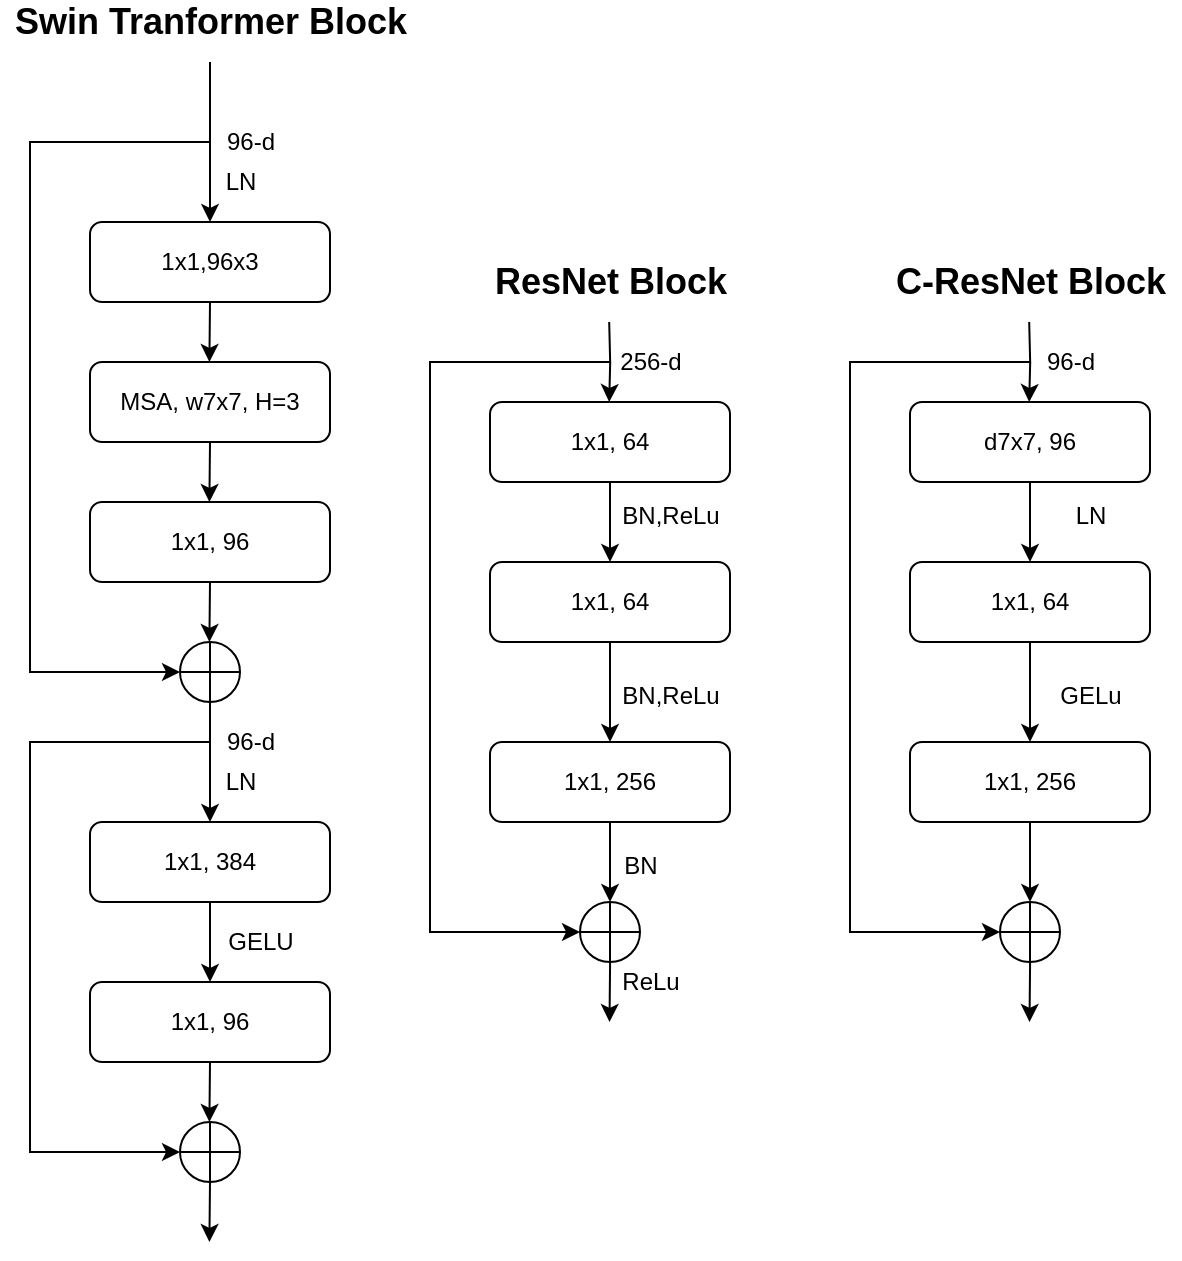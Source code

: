 <mxfile version="17.4.3" type="github"><diagram id="AmGzcMzKOhuHQxaT2-nG" name="Page-1"><mxGraphModel dx="1730" dy="912" grid="1" gridSize="10" guides="1" tooltips="1" connect="1" arrows="1" fold="1" page="1" pageScale="1" pageWidth="827" pageHeight="1169" math="0" shadow="0"><root><mxCell id="0"/><mxCell id="1" parent="0"/><mxCell id="pgFpoUA0cqLYCI7QAEdG-1" value="&lt;font style=&quot;vertical-align: inherit&quot;&gt;&lt;font style=&quot;vertical-align: inherit&quot;&gt;&lt;font style=&quot;vertical-align: inherit&quot;&gt;&lt;font style=&quot;vertical-align: inherit&quot;&gt;1x1,96x3&lt;br&gt;&lt;/font&gt;&lt;/font&gt;&lt;/font&gt;&lt;/font&gt;" style="rounded=1;whiteSpace=wrap;html=1;" vertex="1" parent="1"><mxGeometry x="100" y="150" width="120" height="40" as="geometry"/></mxCell><mxCell id="pgFpoUA0cqLYCI7QAEdG-3" value="MSA, w7x7, H=3" style="rounded=1;whiteSpace=wrap;html=1;" vertex="1" parent="1"><mxGeometry x="100" y="220" width="120" height="40" as="geometry"/></mxCell><mxCell id="pgFpoUA0cqLYCI7QAEdG-4" value="1x1, 96" style="rounded=1;whiteSpace=wrap;html=1;" vertex="1" parent="1"><mxGeometry x="100" y="290" width="120" height="40" as="geometry"/></mxCell><mxCell id="pgFpoUA0cqLYCI7QAEdG-5" value="1x1, 384" style="rounded=1;whiteSpace=wrap;html=1;" vertex="1" parent="1"><mxGeometry x="100" y="450" width="120" height="40" as="geometry"/></mxCell><mxCell id="pgFpoUA0cqLYCI7QAEdG-6" value="1x1, 96" style="rounded=1;whiteSpace=wrap;html=1;" vertex="1" parent="1"><mxGeometry x="100" y="530" width="120" height="40" as="geometry"/></mxCell><mxCell id="pgFpoUA0cqLYCI7QAEdG-7" value="" style="ellipse;whiteSpace=wrap;html=1;aspect=fixed;" vertex="1" parent="1"><mxGeometry x="145" y="360" width="30" height="30" as="geometry"/></mxCell><mxCell id="pgFpoUA0cqLYCI7QAEdG-8" value="" style="endArrow=classic;html=1;rounded=0;entryX=0.5;entryY=0;entryDx=0;entryDy=0;" edge="1" parent="1" target="pgFpoUA0cqLYCI7QAEdG-1"><mxGeometry width="50" height="50" relative="1" as="geometry"><mxPoint x="160" y="70" as="sourcePoint"/><mxPoint x="195" y="50" as="targetPoint"/></mxGeometry></mxCell><mxCell id="pgFpoUA0cqLYCI7QAEdG-10" value="" style="endArrow=classic;html=1;rounded=0;entryX=0.5;entryY=0;entryDx=0;entryDy=0;exitX=0.5;exitY=1;exitDx=0;exitDy=0;" edge="1" parent="1" source="pgFpoUA0cqLYCI7QAEdG-1"><mxGeometry width="50" height="50" relative="1" as="geometry"><mxPoint x="159.71" y="180" as="sourcePoint"/><mxPoint x="159.71" y="220" as="targetPoint"/></mxGeometry></mxCell><mxCell id="pgFpoUA0cqLYCI7QAEdG-11" value="" style="endArrow=classic;html=1;rounded=0;entryX=0.5;entryY=0;entryDx=0;entryDy=0;exitX=0.5;exitY=1;exitDx=0;exitDy=0;" edge="1" parent="1"><mxGeometry width="50" height="50" relative="1" as="geometry"><mxPoint x="160" y="260" as="sourcePoint"/><mxPoint x="159.71" y="290" as="targetPoint"/></mxGeometry></mxCell><mxCell id="pgFpoUA0cqLYCI7QAEdG-12" value="" style="endArrow=classic;html=1;rounded=0;entryX=0.5;entryY=0;entryDx=0;entryDy=0;exitX=0.5;exitY=1;exitDx=0;exitDy=0;" edge="1" parent="1"><mxGeometry width="50" height="50" relative="1" as="geometry"><mxPoint x="160" y="330" as="sourcePoint"/><mxPoint x="159.71" y="360" as="targetPoint"/></mxGeometry></mxCell><mxCell id="pgFpoUA0cqLYCI7QAEdG-13" value="" style="endArrow=classic;html=1;rounded=0;entryX=0.5;entryY=0;entryDx=0;entryDy=0;exitX=0.5;exitY=1;exitDx=0;exitDy=0;" edge="1" parent="1" target="pgFpoUA0cqLYCI7QAEdG-6"><mxGeometry width="50" height="50" relative="1" as="geometry"><mxPoint x="160" y="490" as="sourcePoint"/><mxPoint x="159.71" y="520" as="targetPoint"/></mxGeometry></mxCell><mxCell id="pgFpoUA0cqLYCI7QAEdG-14" value="" style="endArrow=classic;html=1;rounded=0;exitX=0.5;exitY=1;exitDx=0;exitDy=0;entryX=0.5;entryY=0;entryDx=0;entryDy=0;" edge="1" parent="1" target="pgFpoUA0cqLYCI7QAEdG-5"><mxGeometry width="50" height="50" relative="1" as="geometry"><mxPoint x="160" y="390" as="sourcePoint"/><mxPoint x="160" y="440" as="targetPoint"/></mxGeometry></mxCell><mxCell id="pgFpoUA0cqLYCI7QAEdG-15" value="" style="endArrow=classic;html=1;rounded=0;entryX=0.5;entryY=0;entryDx=0;entryDy=0;exitX=0.5;exitY=1;exitDx=0;exitDy=0;" edge="1" parent="1"><mxGeometry width="50" height="50" relative="1" as="geometry"><mxPoint x="160" y="570" as="sourcePoint"/><mxPoint x="159.71" y="600" as="targetPoint"/></mxGeometry></mxCell><mxCell id="pgFpoUA0cqLYCI7QAEdG-16" value="" style="endArrow=none;html=1;rounded=0;entryX=1;entryY=0.5;entryDx=0;entryDy=0;exitX=0;exitY=0.5;exitDx=0;exitDy=0;" edge="1" parent="1" source="pgFpoUA0cqLYCI7QAEdG-7" target="pgFpoUA0cqLYCI7QAEdG-7"><mxGeometry width="50" height="50" relative="1" as="geometry"><mxPoint x="145" y="400" as="sourcePoint"/><mxPoint x="195" y="350" as="targetPoint"/></mxGeometry></mxCell><mxCell id="pgFpoUA0cqLYCI7QAEdG-17" value="" style="endArrow=none;html=1;rounded=0;entryX=0.5;entryY=0;entryDx=0;entryDy=0;" edge="1" parent="1" target="pgFpoUA0cqLYCI7QAEdG-7"><mxGeometry width="50" height="50" relative="1" as="geometry"><mxPoint x="160" y="390" as="sourcePoint"/><mxPoint x="185" y="385" as="targetPoint"/></mxGeometry></mxCell><mxCell id="pgFpoUA0cqLYCI7QAEdG-18" value="" style="ellipse;whiteSpace=wrap;html=1;aspect=fixed;" vertex="1" parent="1"><mxGeometry x="145" y="600" width="30" height="30" as="geometry"/></mxCell><mxCell id="pgFpoUA0cqLYCI7QAEdG-19" value="" style="endArrow=none;html=1;rounded=0;entryX=1;entryY=0.5;entryDx=0;entryDy=0;exitX=0;exitY=0.5;exitDx=0;exitDy=0;" edge="1" parent="1" source="pgFpoUA0cqLYCI7QAEdG-18" target="pgFpoUA0cqLYCI7QAEdG-18"><mxGeometry width="50" height="50" relative="1" as="geometry"><mxPoint x="145" y="640" as="sourcePoint"/><mxPoint x="195" y="590" as="targetPoint"/></mxGeometry></mxCell><mxCell id="pgFpoUA0cqLYCI7QAEdG-20" value="" style="endArrow=none;html=1;rounded=0;entryX=0.5;entryY=0;entryDx=0;entryDy=0;" edge="1" parent="1" target="pgFpoUA0cqLYCI7QAEdG-18"><mxGeometry width="50" height="50" relative="1" as="geometry"><mxPoint x="160" y="630" as="sourcePoint"/><mxPoint x="185" y="625" as="targetPoint"/></mxGeometry></mxCell><mxCell id="pgFpoUA0cqLYCI7QAEdG-21" value="" style="endArrow=classic;html=1;rounded=0;entryX=0.5;entryY=0;entryDx=0;entryDy=0;exitX=0.5;exitY=1;exitDx=0;exitDy=0;" edge="1" parent="1"><mxGeometry width="50" height="50" relative="1" as="geometry"><mxPoint x="160" y="630" as="sourcePoint"/><mxPoint x="159.71" y="660" as="targetPoint"/></mxGeometry></mxCell><mxCell id="pgFpoUA0cqLYCI7QAEdG-22" value="" style="endArrow=classic;html=1;rounded=0;entryX=0;entryY=0.5;entryDx=0;entryDy=0;" edge="1" parent="1" target="pgFpoUA0cqLYCI7QAEdG-7"><mxGeometry width="50" height="50" relative="1" as="geometry"><mxPoint x="160" y="110" as="sourcePoint"/><mxPoint x="80" y="380" as="targetPoint"/><Array as="points"><mxPoint x="70" y="110"/><mxPoint x="70" y="375"/></Array></mxGeometry></mxCell><mxCell id="pgFpoUA0cqLYCI7QAEdG-23" value="" style="endArrow=classic;html=1;rounded=0;entryX=0;entryY=0.5;entryDx=0;entryDy=0;" edge="1" parent="1" target="pgFpoUA0cqLYCI7QAEdG-18"><mxGeometry width="50" height="50" relative="1" as="geometry"><mxPoint x="160" y="410" as="sourcePoint"/><mxPoint x="145" y="665" as="targetPoint"/><Array as="points"><mxPoint x="70" y="410"/><mxPoint x="70" y="615"/></Array></mxGeometry></mxCell><mxCell id="pgFpoUA0cqLYCI7QAEdG-24" value="&lt;font style=&quot;vertical-align: inherit&quot;&gt;&lt;font style=&quot;vertical-align: inherit&quot;&gt;LN&lt;/font&gt;&lt;/font&gt;" style="text;html=1;resizable=0;autosize=1;align=center;verticalAlign=middle;points=[];fillColor=none;strokeColor=none;rounded=0;" vertex="1" parent="1"><mxGeometry x="160" y="120" width="30" height="20" as="geometry"/></mxCell><mxCell id="pgFpoUA0cqLYCI7QAEdG-25" value="&lt;font style=&quot;vertical-align: inherit&quot;&gt;&lt;font style=&quot;vertical-align: inherit&quot;&gt;LN&lt;/font&gt;&lt;/font&gt;" style="text;html=1;resizable=0;autosize=1;align=center;verticalAlign=middle;points=[];fillColor=none;strokeColor=none;rounded=0;" vertex="1" parent="1"><mxGeometry x="160" y="420" width="30" height="20" as="geometry"/></mxCell><mxCell id="pgFpoUA0cqLYCI7QAEdG-26" value="&lt;font style=&quot;vertical-align: inherit&quot;&gt;&lt;font style=&quot;vertical-align: inherit&quot;&gt;GELU&lt;/font&gt;&lt;/font&gt;" style="text;html=1;align=center;verticalAlign=middle;resizable=0;points=[];autosize=1;strokeColor=none;fillColor=none;" vertex="1" parent="1"><mxGeometry x="160" y="500" width="50" height="20" as="geometry"/></mxCell><mxCell id="pgFpoUA0cqLYCI7QAEdG-27" value="&lt;font style=&quot;vertical-align: inherit&quot;&gt;&lt;font style=&quot;vertical-align: inherit&quot;&gt;96-d&lt;/font&gt;&lt;/font&gt;" style="text;html=1;align=center;verticalAlign=middle;resizable=0;points=[];autosize=1;strokeColor=none;fillColor=none;" vertex="1" parent="1"><mxGeometry x="160" y="100" width="40" height="20" as="geometry"/></mxCell><mxCell id="pgFpoUA0cqLYCI7QAEdG-29" value="&lt;font style=&quot;vertical-align: inherit&quot;&gt;&lt;font style=&quot;vertical-align: inherit&quot;&gt;96-d&lt;/font&gt;&lt;/font&gt;" style="text;html=1;align=center;verticalAlign=middle;resizable=0;points=[];autosize=1;strokeColor=none;fillColor=none;" vertex="1" parent="1"><mxGeometry x="160" y="400" width="40" height="20" as="geometry"/></mxCell><mxCell id="pgFpoUA0cqLYCI7QAEdG-30" value="&lt;font style=&quot;font-size: 18px&quot;&gt;&lt;b&gt;Swin Tranformer Block&lt;/b&gt;&lt;/font&gt;" style="text;html=1;align=center;verticalAlign=middle;resizable=0;points=[];autosize=1;strokeColor=none;fillColor=none;" vertex="1" parent="1"><mxGeometry x="55" y="40" width="210" height="20" as="geometry"/></mxCell><mxCell id="pgFpoUA0cqLYCI7QAEdG-36" value="" style="edgeStyle=orthogonalEdgeStyle;rounded=0;orthogonalLoop=1;jettySize=auto;html=1;fontSize=18;" edge="1" parent="1" source="pgFpoUA0cqLYCI7QAEdG-31" target="pgFpoUA0cqLYCI7QAEdG-33"><mxGeometry relative="1" as="geometry"/></mxCell><mxCell id="pgFpoUA0cqLYCI7QAEdG-31" value="&lt;font style=&quot;vertical-align: inherit&quot;&gt;&lt;font style=&quot;vertical-align: inherit&quot;&gt;&lt;font style=&quot;vertical-align: inherit&quot;&gt;&lt;font style=&quot;vertical-align: inherit&quot;&gt;1x1, 64&lt;br&gt;&lt;/font&gt;&lt;/font&gt;&lt;/font&gt;&lt;/font&gt;" style="rounded=1;whiteSpace=wrap;html=1;" vertex="1" parent="1"><mxGeometry x="300" y="240" width="120" height="40" as="geometry"/></mxCell><mxCell id="pgFpoUA0cqLYCI7QAEdG-32" value="&lt;font style=&quot;vertical-align: inherit&quot;&gt;&lt;font style=&quot;vertical-align: inherit&quot;&gt;&lt;font style=&quot;vertical-align: inherit&quot;&gt;&lt;font style=&quot;vertical-align: inherit&quot;&gt;1x1, 256&lt;br&gt;&lt;/font&gt;&lt;/font&gt;&lt;/font&gt;&lt;/font&gt;" style="rounded=1;whiteSpace=wrap;html=1;" vertex="1" parent="1"><mxGeometry x="300" y="410" width="120" height="40" as="geometry"/></mxCell><mxCell id="pgFpoUA0cqLYCI7QAEdG-35" value="" style="edgeStyle=orthogonalEdgeStyle;rounded=0;orthogonalLoop=1;jettySize=auto;html=1;fontSize=18;" edge="1" parent="1" source="pgFpoUA0cqLYCI7QAEdG-33" target="pgFpoUA0cqLYCI7QAEdG-32"><mxGeometry relative="1" as="geometry"/></mxCell><mxCell id="pgFpoUA0cqLYCI7QAEdG-33" value="&lt;font style=&quot;vertical-align: inherit&quot;&gt;&lt;font style=&quot;vertical-align: inherit&quot;&gt;&lt;font style=&quot;vertical-align: inherit&quot;&gt;&lt;font style=&quot;vertical-align: inherit&quot;&gt;1x1, 64&lt;br&gt;&lt;/font&gt;&lt;/font&gt;&lt;/font&gt;&lt;/font&gt;" style="rounded=1;whiteSpace=wrap;html=1;" vertex="1" parent="1"><mxGeometry x="300" y="320" width="120" height="40" as="geometry"/></mxCell><mxCell id="pgFpoUA0cqLYCI7QAEdG-44" value="" style="ellipse;whiteSpace=wrap;html=1;aspect=fixed;" vertex="1" parent="1"><mxGeometry x="345" y="490" width="30" height="30" as="geometry"/></mxCell><mxCell id="pgFpoUA0cqLYCI7QAEdG-45" value="" style="endArrow=classic;html=1;rounded=0;entryX=0.5;entryY=0;entryDx=0;entryDy=0;exitX=0.5;exitY=1;exitDx=0;exitDy=0;" edge="1" parent="1" target="pgFpoUA0cqLYCI7QAEdG-44"><mxGeometry width="50" height="50" relative="1" as="geometry"><mxPoint x="360" y="450" as="sourcePoint"/><mxPoint x="359.71" y="480" as="targetPoint"/></mxGeometry></mxCell><mxCell id="pgFpoUA0cqLYCI7QAEdG-46" value="" style="endArrow=none;html=1;rounded=0;entryX=1;entryY=0.5;entryDx=0;entryDy=0;exitX=0;exitY=0.5;exitDx=0;exitDy=0;" edge="1" parent="1" source="pgFpoUA0cqLYCI7QAEdG-44" target="pgFpoUA0cqLYCI7QAEdG-44"><mxGeometry width="50" height="50" relative="1" as="geometry"><mxPoint x="345" y="530" as="sourcePoint"/><mxPoint x="395" y="480" as="targetPoint"/></mxGeometry></mxCell><mxCell id="pgFpoUA0cqLYCI7QAEdG-47" value="" style="endArrow=none;html=1;rounded=0;entryX=0.5;entryY=0;entryDx=0;entryDy=0;" edge="1" parent="1" target="pgFpoUA0cqLYCI7QAEdG-44"><mxGeometry width="50" height="50" relative="1" as="geometry"><mxPoint x="360" y="520" as="sourcePoint"/><mxPoint x="385" y="515" as="targetPoint"/></mxGeometry></mxCell><mxCell id="pgFpoUA0cqLYCI7QAEdG-48" value="" style="endArrow=classic;html=1;rounded=0;entryX=0.5;entryY=0;entryDx=0;entryDy=0;exitX=0.5;exitY=1;exitDx=0;exitDy=0;" edge="1" parent="1"><mxGeometry width="50" height="50" relative="1" as="geometry"><mxPoint x="360.05" y="520.0" as="sourcePoint"/><mxPoint x="359.76" y="550.0" as="targetPoint"/></mxGeometry></mxCell><mxCell id="pgFpoUA0cqLYCI7QAEdG-49" value="&lt;font style=&quot;font-size: 12px&quot;&gt;BN,ReLu&lt;/font&gt;" style="text;html=1;align=center;verticalAlign=middle;resizable=0;points=[];autosize=1;strokeColor=none;fillColor=none;fontSize=18;" vertex="1" parent="1"><mxGeometry x="360" y="280" width="60" height="30" as="geometry"/></mxCell><mxCell id="pgFpoUA0cqLYCI7QAEdG-50" value="&lt;font style=&quot;font-size: 12px&quot;&gt;BN&lt;/font&gt;" style="text;html=1;align=center;verticalAlign=middle;resizable=0;points=[];autosize=1;strokeColor=none;fillColor=none;fontSize=18;" vertex="1" parent="1"><mxGeometry x="360" y="455" width="30" height="30" as="geometry"/></mxCell><mxCell id="pgFpoUA0cqLYCI7QAEdG-51" value="&lt;font style=&quot;font-size: 12px&quot;&gt;BN,ReLu&lt;/font&gt;" style="text;html=1;align=center;verticalAlign=middle;resizable=0;points=[];autosize=1;strokeColor=none;fillColor=none;fontSize=18;" vertex="1" parent="1"><mxGeometry x="360" y="370" width="60" height="30" as="geometry"/></mxCell><mxCell id="pgFpoUA0cqLYCI7QAEdG-52" value="ReLu" style="text;html=1;align=center;verticalAlign=middle;resizable=0;points=[];autosize=1;strokeColor=none;fillColor=none;fontSize=12;" vertex="1" parent="1"><mxGeometry x="360" y="520" width="40" height="20" as="geometry"/></mxCell><mxCell id="pgFpoUA0cqLYCI7QAEdG-53" value="" style="edgeStyle=orthogonalEdgeStyle;rounded=0;orthogonalLoop=1;jettySize=auto;html=1;fontSize=18;" edge="1" parent="1"><mxGeometry relative="1" as="geometry"><mxPoint x="359.6" y="200" as="sourcePoint"/><mxPoint x="359.6" y="240" as="targetPoint"/></mxGeometry></mxCell><mxCell id="pgFpoUA0cqLYCI7QAEdG-54" value="" style="edgeStyle=orthogonalEdgeStyle;rounded=0;orthogonalLoop=1;jettySize=auto;html=1;fontSize=18;entryX=0;entryY=0.5;entryDx=0;entryDy=0;" edge="1" parent="1" target="pgFpoUA0cqLYCI7QAEdG-44"><mxGeometry relative="1" as="geometry"><mxPoint x="360" y="220" as="sourcePoint"/><mxPoint x="270" y="530" as="targetPoint"/><Array as="points"><mxPoint x="270" y="220"/><mxPoint x="270" y="505"/></Array></mxGeometry></mxCell><mxCell id="pgFpoUA0cqLYCI7QAEdG-55" value="256-d" style="text;html=1;align=center;verticalAlign=middle;resizable=0;points=[];autosize=1;strokeColor=none;fillColor=none;fontSize=12;" vertex="1" parent="1"><mxGeometry x="355" y="210" width="50" height="20" as="geometry"/></mxCell><mxCell id="pgFpoUA0cqLYCI7QAEdG-56" value="&lt;font style=&quot;font-size: 18px&quot;&gt;&lt;b&gt;ResNet Block&lt;/b&gt;&lt;/font&gt;" style="text;html=1;align=center;verticalAlign=middle;resizable=0;points=[];autosize=1;strokeColor=none;fillColor=none;" vertex="1" parent="1"><mxGeometry x="295" y="170" width="130" height="20" as="geometry"/></mxCell><mxCell id="pgFpoUA0cqLYCI7QAEdG-58" value="" style="edgeStyle=orthogonalEdgeStyle;rounded=0;orthogonalLoop=1;jettySize=auto;html=1;fontSize=18;" edge="1" parent="1" source="pgFpoUA0cqLYCI7QAEdG-59" target="pgFpoUA0cqLYCI7QAEdG-62"><mxGeometry relative="1" as="geometry"/></mxCell><mxCell id="pgFpoUA0cqLYCI7QAEdG-59" value="&lt;font style=&quot;vertical-align: inherit&quot;&gt;&lt;font style=&quot;vertical-align: inherit&quot;&gt;&lt;font style=&quot;vertical-align: inherit&quot;&gt;&lt;font style=&quot;vertical-align: inherit&quot;&gt;d7x7, 96&lt;br&gt;&lt;/font&gt;&lt;/font&gt;&lt;/font&gt;&lt;/font&gt;" style="rounded=1;whiteSpace=wrap;html=1;" vertex="1" parent="1"><mxGeometry x="510" y="240" width="120" height="40" as="geometry"/></mxCell><mxCell id="pgFpoUA0cqLYCI7QAEdG-60" value="&lt;font style=&quot;vertical-align: inherit&quot;&gt;&lt;font style=&quot;vertical-align: inherit&quot;&gt;&lt;font style=&quot;vertical-align: inherit&quot;&gt;&lt;font style=&quot;vertical-align: inherit&quot;&gt;1x1, 256&lt;br&gt;&lt;/font&gt;&lt;/font&gt;&lt;/font&gt;&lt;/font&gt;" style="rounded=1;whiteSpace=wrap;html=1;" vertex="1" parent="1"><mxGeometry x="510" y="410" width="120" height="40" as="geometry"/></mxCell><mxCell id="pgFpoUA0cqLYCI7QAEdG-61" value="" style="edgeStyle=orthogonalEdgeStyle;rounded=0;orthogonalLoop=1;jettySize=auto;html=1;fontSize=18;" edge="1" parent="1" source="pgFpoUA0cqLYCI7QAEdG-62" target="pgFpoUA0cqLYCI7QAEdG-60"><mxGeometry relative="1" as="geometry"/></mxCell><mxCell id="pgFpoUA0cqLYCI7QAEdG-62" value="&lt;font style=&quot;vertical-align: inherit&quot;&gt;&lt;font style=&quot;vertical-align: inherit&quot;&gt;&lt;font style=&quot;vertical-align: inherit&quot;&gt;&lt;font style=&quot;vertical-align: inherit&quot;&gt;1x1, 64&lt;br&gt;&lt;/font&gt;&lt;/font&gt;&lt;/font&gt;&lt;/font&gt;" style="rounded=1;whiteSpace=wrap;html=1;" vertex="1" parent="1"><mxGeometry x="510" y="320" width="120" height="40" as="geometry"/></mxCell><mxCell id="pgFpoUA0cqLYCI7QAEdG-63" value="" style="ellipse;whiteSpace=wrap;html=1;aspect=fixed;" vertex="1" parent="1"><mxGeometry x="555" y="490" width="30" height="30" as="geometry"/></mxCell><mxCell id="pgFpoUA0cqLYCI7QAEdG-64" value="" style="endArrow=classic;html=1;rounded=0;entryX=0.5;entryY=0;entryDx=0;entryDy=0;exitX=0.5;exitY=1;exitDx=0;exitDy=0;" edge="1" parent="1" target="pgFpoUA0cqLYCI7QAEdG-63"><mxGeometry width="50" height="50" relative="1" as="geometry"><mxPoint x="570" y="450.0" as="sourcePoint"/><mxPoint x="569.71" y="480" as="targetPoint"/></mxGeometry></mxCell><mxCell id="pgFpoUA0cqLYCI7QAEdG-65" value="" style="endArrow=none;html=1;rounded=0;entryX=1;entryY=0.5;entryDx=0;entryDy=0;exitX=0;exitY=0.5;exitDx=0;exitDy=0;" edge="1" parent="1" source="pgFpoUA0cqLYCI7QAEdG-63" target="pgFpoUA0cqLYCI7QAEdG-63"><mxGeometry width="50" height="50" relative="1" as="geometry"><mxPoint x="555" y="530" as="sourcePoint"/><mxPoint x="605" y="480" as="targetPoint"/></mxGeometry></mxCell><mxCell id="pgFpoUA0cqLYCI7QAEdG-66" value="" style="endArrow=none;html=1;rounded=0;entryX=0.5;entryY=0;entryDx=0;entryDy=0;" edge="1" parent="1" target="pgFpoUA0cqLYCI7QAEdG-63"><mxGeometry width="50" height="50" relative="1" as="geometry"><mxPoint x="570" y="520.0" as="sourcePoint"/><mxPoint x="595" y="515" as="targetPoint"/></mxGeometry></mxCell><mxCell id="pgFpoUA0cqLYCI7QAEdG-67" value="" style="endArrow=classic;html=1;rounded=0;entryX=0.5;entryY=0;entryDx=0;entryDy=0;exitX=0.5;exitY=1;exitDx=0;exitDy=0;" edge="1" parent="1"><mxGeometry width="50" height="50" relative="1" as="geometry"><mxPoint x="570.05" y="520.0" as="sourcePoint"/><mxPoint x="569.76" y="550" as="targetPoint"/></mxGeometry></mxCell><mxCell id="pgFpoUA0cqLYCI7QAEdG-68" value="&lt;font style=&quot;font-size: 12px&quot;&gt;LN&lt;/font&gt;" style="text;html=1;align=center;verticalAlign=middle;resizable=0;points=[];autosize=1;strokeColor=none;fillColor=none;fontSize=18;" vertex="1" parent="1"><mxGeometry x="585" y="280" width="30" height="30" as="geometry"/></mxCell><mxCell id="pgFpoUA0cqLYCI7QAEdG-70" value="&lt;font style=&quot;font-size: 12px&quot;&gt;GELu&lt;/font&gt;" style="text;html=1;align=center;verticalAlign=middle;resizable=0;points=[];autosize=1;strokeColor=none;fillColor=none;fontSize=18;" vertex="1" parent="1"><mxGeometry x="575" y="370" width="50" height="30" as="geometry"/></mxCell><mxCell id="pgFpoUA0cqLYCI7QAEdG-72" value="" style="edgeStyle=orthogonalEdgeStyle;rounded=0;orthogonalLoop=1;jettySize=auto;html=1;fontSize=18;" edge="1" parent="1"><mxGeometry relative="1" as="geometry"><mxPoint x="569.6" y="200" as="sourcePoint"/><mxPoint x="569.6" y="240" as="targetPoint"/></mxGeometry></mxCell><mxCell id="pgFpoUA0cqLYCI7QAEdG-73" value="" style="edgeStyle=orthogonalEdgeStyle;rounded=0;orthogonalLoop=1;jettySize=auto;html=1;fontSize=18;entryX=0;entryY=0.5;entryDx=0;entryDy=0;" edge="1" parent="1" target="pgFpoUA0cqLYCI7QAEdG-63"><mxGeometry relative="1" as="geometry"><mxPoint x="570" y="220" as="sourcePoint"/><mxPoint x="480" y="530" as="targetPoint"/><Array as="points"><mxPoint x="480" y="220"/><mxPoint x="480" y="505"/></Array></mxGeometry></mxCell><mxCell id="pgFpoUA0cqLYCI7QAEdG-74" value="96-d" style="text;html=1;align=center;verticalAlign=middle;resizable=0;points=[];autosize=1;strokeColor=none;fillColor=none;fontSize=12;" vertex="1" parent="1"><mxGeometry x="570" y="210" width="40" height="20" as="geometry"/></mxCell><mxCell id="pgFpoUA0cqLYCI7QAEdG-75" value="&lt;font style=&quot;font-size: 18px&quot;&gt;&lt;b&gt;C-ResNet Block&lt;/b&gt;&lt;/font&gt;" style="text;html=1;align=center;verticalAlign=middle;resizable=0;points=[];autosize=1;strokeColor=none;fillColor=none;" vertex="1" parent="1"><mxGeometry x="495" y="170" width="150" height="20" as="geometry"/></mxCell></root></mxGraphModel></diagram></mxfile>